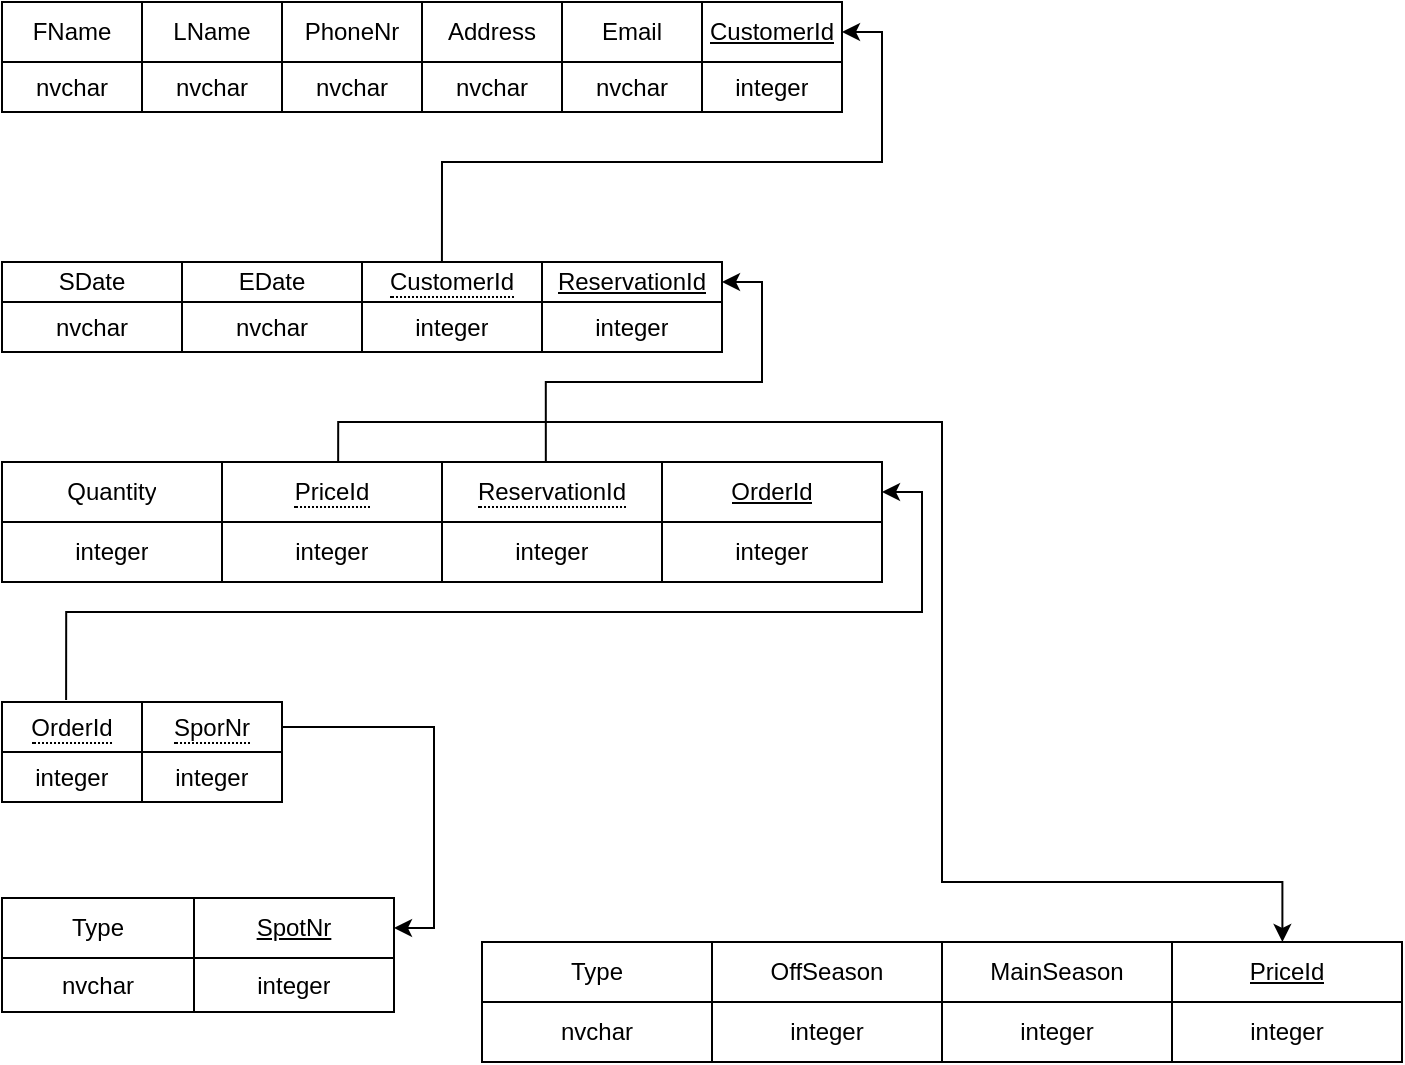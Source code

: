<mxfile version="15.3.8" type="device"><diagram id="tQJHUnWnZHZ0aZ3PGCRK" name="Page-1"><mxGraphModel dx="1422" dy="845" grid="0" gridSize="10" guides="1" tooltips="1" connect="1" arrows="1" fold="1" page="1" pageScale="1" pageWidth="827" pageHeight="1169" math="0" shadow="0"><root><mxCell id="0"/><mxCell id="1" parent="0"/><mxCell id="6qrHct2rIWOiaFqvZe8y-100" style="edgeStyle=orthogonalEdgeStyle;rounded=0;orthogonalLoop=1;jettySize=auto;html=1;entryX=0.611;entryY=0.05;entryDx=0;entryDy=0;entryPerimeter=0;exitX=1;exitY=0.5;exitDx=0;exitDy=0;startArrow=classic;startFill=1;endArrow=none;endFill=0;" parent="1" source="6qrHct2rIWOiaFqvZe8y-22" target="6qrHct2rIWOiaFqvZe8y-37" edge="1"><mxGeometry relative="1" as="geometry"/></mxCell><mxCell id="6qrHct2rIWOiaFqvZe8y-21" value="" style="shape=table;startSize=0;container=1;collapsible=0;childLayout=tableLayout;" parent="1" vertex="1"><mxGeometry x="110" y="80" width="420" height="55" as="geometry"/></mxCell><mxCell id="6qrHct2rIWOiaFqvZe8y-22" value="" style="shape=partialRectangle;collapsible=0;dropTarget=0;pointerEvents=0;fillColor=none;top=0;left=0;bottom=0;right=0;points=[[0,0.5],[1,0.5]];portConstraint=eastwest;" parent="6qrHct2rIWOiaFqvZe8y-21" vertex="1"><mxGeometry width="420" height="30" as="geometry"/></mxCell><mxCell id="6qrHct2rIWOiaFqvZe8y-23" value="FName" style="shape=partialRectangle;html=1;whiteSpace=wrap;connectable=0;overflow=hidden;fillColor=none;top=0;left=0;bottom=0;right=0;pointerEvents=1;" parent="6qrHct2rIWOiaFqvZe8y-22" vertex="1"><mxGeometry width="70" height="30" as="geometry"><mxRectangle width="70" height="30" as="alternateBounds"/></mxGeometry></mxCell><mxCell id="6qrHct2rIWOiaFqvZe8y-24" value="LName" style="shape=partialRectangle;html=1;whiteSpace=wrap;connectable=0;overflow=hidden;fillColor=none;top=0;left=0;bottom=0;right=0;pointerEvents=1;" parent="6qrHct2rIWOiaFqvZe8y-22" vertex="1"><mxGeometry x="70" width="70" height="30" as="geometry"><mxRectangle width="70" height="30" as="alternateBounds"/></mxGeometry></mxCell><mxCell id="6qrHct2rIWOiaFqvZe8y-25" value="PhoneNr" style="shape=partialRectangle;html=1;whiteSpace=wrap;connectable=0;overflow=hidden;fillColor=none;top=0;left=0;bottom=0;right=0;pointerEvents=1;" parent="6qrHct2rIWOiaFqvZe8y-22" vertex="1"><mxGeometry x="140" width="70" height="30" as="geometry"><mxRectangle width="70" height="30" as="alternateBounds"/></mxGeometry></mxCell><mxCell id="6qrHct2rIWOiaFqvZe8y-26" value="Address" style="shape=partialRectangle;html=1;whiteSpace=wrap;connectable=0;overflow=hidden;fillColor=none;top=0;left=0;bottom=0;right=0;pointerEvents=1;" parent="6qrHct2rIWOiaFqvZe8y-22" vertex="1"><mxGeometry x="210" width="70" height="30" as="geometry"><mxRectangle width="70" height="30" as="alternateBounds"/></mxGeometry></mxCell><mxCell id="6qrHct2rIWOiaFqvZe8y-27" value="Email" style="shape=partialRectangle;html=1;whiteSpace=wrap;connectable=0;overflow=hidden;fillColor=none;top=0;left=0;bottom=0;right=0;pointerEvents=1;" parent="6qrHct2rIWOiaFqvZe8y-22" vertex="1"><mxGeometry x="280" width="70" height="30" as="geometry"><mxRectangle width="70" height="30" as="alternateBounds"/></mxGeometry></mxCell><mxCell id="6qrHct2rIWOiaFqvZe8y-28" value="&lt;u&gt;CustomerId&lt;/u&gt;" style="shape=partialRectangle;html=1;whiteSpace=wrap;connectable=0;overflow=hidden;fillColor=none;top=0;left=0;bottom=0;right=0;pointerEvents=1;" parent="6qrHct2rIWOiaFqvZe8y-22" vertex="1"><mxGeometry x="350" width="70" height="30" as="geometry"><mxRectangle width="70" height="30" as="alternateBounds"/></mxGeometry></mxCell><mxCell id="6qrHct2rIWOiaFqvZe8y-29" value="" style="shape=partialRectangle;collapsible=0;dropTarget=0;pointerEvents=0;fillColor=none;top=0;left=0;bottom=0;right=0;points=[[0,0.5],[1,0.5]];portConstraint=eastwest;" parent="6qrHct2rIWOiaFqvZe8y-21" vertex="1"><mxGeometry y="30" width="420" height="25" as="geometry"/></mxCell><mxCell id="6qrHct2rIWOiaFqvZe8y-30" value="nvchar" style="shape=partialRectangle;html=1;whiteSpace=wrap;connectable=0;overflow=hidden;fillColor=none;top=0;left=0;bottom=0;right=0;pointerEvents=1;" parent="6qrHct2rIWOiaFqvZe8y-29" vertex="1"><mxGeometry width="70" height="25" as="geometry"><mxRectangle width="70" height="25" as="alternateBounds"/></mxGeometry></mxCell><mxCell id="6qrHct2rIWOiaFqvZe8y-31" value="nvchar" style="shape=partialRectangle;html=1;whiteSpace=wrap;connectable=0;overflow=hidden;fillColor=none;top=0;left=0;bottom=0;right=0;pointerEvents=1;" parent="6qrHct2rIWOiaFqvZe8y-29" vertex="1"><mxGeometry x="70" width="70" height="25" as="geometry"><mxRectangle width="70" height="25" as="alternateBounds"/></mxGeometry></mxCell><mxCell id="6qrHct2rIWOiaFqvZe8y-32" value="nvchar" style="shape=partialRectangle;html=1;whiteSpace=wrap;connectable=0;overflow=hidden;fillColor=none;top=0;left=0;bottom=0;right=0;pointerEvents=1;" parent="6qrHct2rIWOiaFqvZe8y-29" vertex="1"><mxGeometry x="140" width="70" height="25" as="geometry"><mxRectangle width="70" height="25" as="alternateBounds"/></mxGeometry></mxCell><mxCell id="6qrHct2rIWOiaFqvZe8y-33" value="nvchar" style="shape=partialRectangle;html=1;whiteSpace=wrap;connectable=0;overflow=hidden;fillColor=none;top=0;left=0;bottom=0;right=0;pointerEvents=1;" parent="6qrHct2rIWOiaFqvZe8y-29" vertex="1"><mxGeometry x="210" width="70" height="25" as="geometry"><mxRectangle width="70" height="25" as="alternateBounds"/></mxGeometry></mxCell><mxCell id="6qrHct2rIWOiaFqvZe8y-34" value="nvchar" style="shape=partialRectangle;html=1;whiteSpace=wrap;connectable=0;overflow=hidden;fillColor=none;top=0;left=0;bottom=0;right=0;pointerEvents=1;" parent="6qrHct2rIWOiaFqvZe8y-29" vertex="1"><mxGeometry x="280" width="70" height="25" as="geometry"><mxRectangle width="70" height="25" as="alternateBounds"/></mxGeometry></mxCell><mxCell id="6qrHct2rIWOiaFqvZe8y-35" value="integer" style="shape=partialRectangle;html=1;whiteSpace=wrap;connectable=0;overflow=hidden;fillColor=none;top=0;left=0;bottom=0;right=0;pointerEvents=1;" parent="6qrHct2rIWOiaFqvZe8y-29" vertex="1"><mxGeometry x="350" width="70" height="25" as="geometry"><mxRectangle width="70" height="25" as="alternateBounds"/></mxGeometry></mxCell><mxCell id="6qrHct2rIWOiaFqvZe8y-36" value="" style="shape=table;startSize=0;container=1;collapsible=0;childLayout=tableLayout;" parent="1" vertex="1"><mxGeometry x="110" y="210" width="360" height="45.0" as="geometry"/></mxCell><mxCell id="6qrHct2rIWOiaFqvZe8y-37" value="" style="shape=partialRectangle;collapsible=0;dropTarget=0;pointerEvents=0;fillColor=none;top=0;left=0;bottom=0;right=0;points=[[0,0.5],[1,0.5]];portConstraint=eastwest;" parent="6qrHct2rIWOiaFqvZe8y-36" vertex="1"><mxGeometry width="360" height="20" as="geometry"/></mxCell><mxCell id="6qrHct2rIWOiaFqvZe8y-38" value="SDate" style="shape=partialRectangle;html=1;whiteSpace=wrap;connectable=0;overflow=hidden;fillColor=none;top=0;left=0;bottom=0;right=0;pointerEvents=1;" parent="6qrHct2rIWOiaFqvZe8y-37" vertex="1"><mxGeometry width="90" height="20" as="geometry"><mxRectangle width="90" height="20" as="alternateBounds"/></mxGeometry></mxCell><mxCell id="6qrHct2rIWOiaFqvZe8y-39" value="EDate" style="shape=partialRectangle;html=1;whiteSpace=wrap;connectable=0;overflow=hidden;fillColor=none;top=0;left=0;bottom=0;right=0;pointerEvents=1;" parent="6qrHct2rIWOiaFqvZe8y-37" vertex="1"><mxGeometry x="90" width="90" height="20" as="geometry"><mxRectangle width="90" height="20" as="alternateBounds"/></mxGeometry></mxCell><mxCell id="6qrHct2rIWOiaFqvZe8y-40" value="&lt;div style=&quot;border-bottom: 1px dotted black&quot;&gt;CustomerId&lt;/div&gt;" style="shape=partialRectangle;html=1;whiteSpace=wrap;connectable=0;overflow=hidden;fillColor=none;top=0;left=0;bottom=0;right=0;pointerEvents=1;" parent="6qrHct2rIWOiaFqvZe8y-37" vertex="1"><mxGeometry x="180" width="90" height="20" as="geometry"><mxRectangle width="90" height="20" as="alternateBounds"/></mxGeometry></mxCell><mxCell id="6qrHct2rIWOiaFqvZe8y-41" value="&lt;u&gt;ReservationId&lt;/u&gt;" style="shape=partialRectangle;html=1;whiteSpace=wrap;connectable=0;overflow=hidden;fillColor=none;top=0;left=0;bottom=0;right=0;pointerEvents=1;" parent="6qrHct2rIWOiaFqvZe8y-37" vertex="1"><mxGeometry x="270" width="90" height="20" as="geometry"><mxRectangle width="90" height="20" as="alternateBounds"/></mxGeometry></mxCell><mxCell id="6qrHct2rIWOiaFqvZe8y-42" value="" style="shape=partialRectangle;collapsible=0;dropTarget=0;pointerEvents=0;fillColor=none;top=0;left=0;bottom=0;right=0;points=[[0,0.5],[1,0.5]];portConstraint=eastwest;" parent="6qrHct2rIWOiaFqvZe8y-36" vertex="1"><mxGeometry y="20" width="360" height="25" as="geometry"/></mxCell><mxCell id="6qrHct2rIWOiaFqvZe8y-43" value="nvchar" style="shape=partialRectangle;html=1;whiteSpace=wrap;connectable=0;overflow=hidden;fillColor=none;top=0;left=0;bottom=0;right=0;pointerEvents=1;" parent="6qrHct2rIWOiaFqvZe8y-42" vertex="1"><mxGeometry width="90" height="25" as="geometry"><mxRectangle width="90" height="25" as="alternateBounds"/></mxGeometry></mxCell><mxCell id="6qrHct2rIWOiaFqvZe8y-44" value="nvchar" style="shape=partialRectangle;html=1;whiteSpace=wrap;connectable=0;overflow=hidden;fillColor=none;top=0;left=0;bottom=0;right=0;pointerEvents=1;" parent="6qrHct2rIWOiaFqvZe8y-42" vertex="1"><mxGeometry x="90" width="90" height="25" as="geometry"><mxRectangle width="90" height="25" as="alternateBounds"/></mxGeometry></mxCell><mxCell id="6qrHct2rIWOiaFqvZe8y-45" value="integer" style="shape=partialRectangle;html=1;whiteSpace=wrap;connectable=0;overflow=hidden;fillColor=none;top=0;left=0;bottom=0;right=0;pointerEvents=1;" parent="6qrHct2rIWOiaFqvZe8y-42" vertex="1"><mxGeometry x="180" width="90" height="25" as="geometry"><mxRectangle width="90" height="25" as="alternateBounds"/></mxGeometry></mxCell><mxCell id="6qrHct2rIWOiaFqvZe8y-46" value="integer" style="shape=partialRectangle;html=1;whiteSpace=wrap;connectable=0;overflow=hidden;fillColor=none;top=0;left=0;bottom=0;right=0;pointerEvents=1;" parent="6qrHct2rIWOiaFqvZe8y-42" vertex="1"><mxGeometry x="270" width="90" height="25" as="geometry"><mxRectangle width="90" height="25" as="alternateBounds"/></mxGeometry></mxCell><mxCell id="6qrHct2rIWOiaFqvZe8y-47" value="" style="shape=table;startSize=0;container=1;collapsible=0;childLayout=tableLayout;" parent="1" vertex="1"><mxGeometry x="110" y="528" width="196" height="57" as="geometry"/></mxCell><mxCell id="6qrHct2rIWOiaFqvZe8y-48" value="" style="shape=partialRectangle;collapsible=0;dropTarget=0;pointerEvents=0;fillColor=none;top=0;left=0;bottom=0;right=0;points=[[0,0.5],[1,0.5]];portConstraint=eastwest;" parent="6qrHct2rIWOiaFqvZe8y-47" vertex="1"><mxGeometry width="196" height="30" as="geometry"/></mxCell><mxCell id="6qrHct2rIWOiaFqvZe8y-49" value="Type" style="shape=partialRectangle;html=1;whiteSpace=wrap;connectable=0;overflow=hidden;fillColor=none;top=0;left=0;bottom=0;right=0;pointerEvents=1;" parent="6qrHct2rIWOiaFqvZe8y-48" vertex="1"><mxGeometry width="96" height="30" as="geometry"><mxRectangle width="96" height="30" as="alternateBounds"/></mxGeometry></mxCell><mxCell id="6qrHct2rIWOiaFqvZe8y-51" value="&lt;u&gt;SpotNr&lt;/u&gt;" style="shape=partialRectangle;html=1;whiteSpace=wrap;connectable=0;overflow=hidden;fillColor=none;top=0;left=0;bottom=0;right=0;pointerEvents=1;" parent="6qrHct2rIWOiaFqvZe8y-48" vertex="1"><mxGeometry x="96" width="100" height="30" as="geometry"><mxRectangle width="100" height="30" as="alternateBounds"/></mxGeometry></mxCell><mxCell id="6qrHct2rIWOiaFqvZe8y-52" value="" style="shape=partialRectangle;collapsible=0;dropTarget=0;pointerEvents=0;fillColor=none;top=0;left=0;bottom=0;right=0;points=[[0,0.5],[1,0.5]];portConstraint=eastwest;" parent="6qrHct2rIWOiaFqvZe8y-47" vertex="1"><mxGeometry y="30" width="196" height="27" as="geometry"/></mxCell><mxCell id="6qrHct2rIWOiaFqvZe8y-53" value="nvchar" style="shape=partialRectangle;html=1;whiteSpace=wrap;connectable=0;overflow=hidden;fillColor=none;top=0;left=0;bottom=0;right=0;pointerEvents=1;" parent="6qrHct2rIWOiaFqvZe8y-52" vertex="1"><mxGeometry width="96" height="27" as="geometry"><mxRectangle width="96" height="27" as="alternateBounds"/></mxGeometry></mxCell><mxCell id="6qrHct2rIWOiaFqvZe8y-55" value="integer" style="shape=partialRectangle;html=1;whiteSpace=wrap;connectable=0;overflow=hidden;fillColor=none;top=0;left=0;bottom=0;right=0;pointerEvents=1;" parent="6qrHct2rIWOiaFqvZe8y-52" vertex="1"><mxGeometry x="96" width="100" height="27" as="geometry"><mxRectangle width="100" height="27" as="alternateBounds"/></mxGeometry></mxCell><mxCell id="6qrHct2rIWOiaFqvZe8y-102" style="edgeStyle=orthogonalEdgeStyle;rounded=0;orthogonalLoop=1;jettySize=auto;html=1;startArrow=none;startFill=0;endArrow=classic;endFill=1;exitX=0.618;exitY=0;exitDx=0;exitDy=0;exitPerimeter=0;" parent="1" source="6qrHct2rIWOiaFqvZe8y-61" target="6qrHct2rIWOiaFqvZe8y-37" edge="1"><mxGeometry relative="1" as="geometry"/></mxCell><mxCell id="6qrHct2rIWOiaFqvZe8y-105" style="edgeStyle=orthogonalEdgeStyle;rounded=0;orthogonalLoop=1;jettySize=auto;html=1;entryX=0.87;entryY=0;entryDx=0;entryDy=0;entryPerimeter=0;startArrow=none;startFill=0;endArrow=classic;endFill=1;exitX=0.382;exitY=0;exitDx=0;exitDy=0;exitPerimeter=0;" parent="1" source="6qrHct2rIWOiaFqvZe8y-61" target="6qrHct2rIWOiaFqvZe8y-71" edge="1"><mxGeometry relative="1" as="geometry"><Array as="points"><mxPoint x="278" y="290"/><mxPoint x="580" y="290"/><mxPoint x="580" y="520"/><mxPoint x="750" y="520"/></Array></mxGeometry></mxCell><mxCell id="6qrHct2rIWOiaFqvZe8y-60" value="" style="shape=table;startSize=0;container=1;collapsible=0;childLayout=tableLayout;" parent="1" vertex="1"><mxGeometry x="110" y="310" width="440" height="60" as="geometry"/></mxCell><mxCell id="6qrHct2rIWOiaFqvZe8y-61" value="" style="shape=partialRectangle;collapsible=0;dropTarget=0;pointerEvents=0;fillColor=none;top=0;left=0;bottom=0;right=0;points=[[0,0.5],[1,0.5]];portConstraint=eastwest;" parent="6qrHct2rIWOiaFqvZe8y-60" vertex="1"><mxGeometry width="440" height="30" as="geometry"/></mxCell><mxCell id="6qrHct2rIWOiaFqvZe8y-62" value="Quantity" style="shape=partialRectangle;html=1;whiteSpace=wrap;connectable=0;overflow=hidden;fillColor=none;top=0;left=0;bottom=0;right=0;pointerEvents=1;" parent="6qrHct2rIWOiaFqvZe8y-61" vertex="1"><mxGeometry width="110" height="30" as="geometry"><mxRectangle width="110" height="30" as="alternateBounds"/></mxGeometry></mxCell><mxCell id="6qrHct2rIWOiaFqvZe8y-63" value="&lt;div style=&quot;border-bottom: 1px dotted&quot;&gt;PriceId&lt;/div&gt;" style="shape=partialRectangle;html=1;whiteSpace=wrap;connectable=0;overflow=hidden;fillColor=none;top=0;left=0;bottom=0;right=0;pointerEvents=1;" parent="6qrHct2rIWOiaFqvZe8y-61" vertex="1"><mxGeometry x="110" width="110" height="30" as="geometry"><mxRectangle width="110" height="30" as="alternateBounds"/></mxGeometry></mxCell><mxCell id="6qrHct2rIWOiaFqvZe8y-83" value="&lt;div style=&quot;border-bottom: 1px dotted&quot;&gt;ReservationId&lt;/div&gt;" style="shape=partialRectangle;html=1;whiteSpace=wrap;connectable=0;overflow=hidden;fillColor=none;top=0;left=0;bottom=0;right=0;pointerEvents=1;" parent="6qrHct2rIWOiaFqvZe8y-61" vertex="1"><mxGeometry x="220" width="110" height="30" as="geometry"><mxRectangle width="110" height="30" as="alternateBounds"/></mxGeometry></mxCell><mxCell id="6qrHct2rIWOiaFqvZe8y-64" value="&lt;u&gt;OrderId&lt;/u&gt;" style="shape=partialRectangle;html=1;whiteSpace=wrap;connectable=0;overflow=hidden;fillColor=none;top=0;left=0;bottom=0;right=0;pointerEvents=1;" parent="6qrHct2rIWOiaFqvZe8y-61" vertex="1"><mxGeometry x="330" width="110" height="30" as="geometry"><mxRectangle width="110" height="30" as="alternateBounds"/></mxGeometry></mxCell><mxCell id="6qrHct2rIWOiaFqvZe8y-65" value="" style="shape=partialRectangle;collapsible=0;dropTarget=0;pointerEvents=0;fillColor=none;top=0;left=0;bottom=0;right=0;points=[[0,0.5],[1,0.5]];portConstraint=eastwest;" parent="6qrHct2rIWOiaFqvZe8y-60" vertex="1"><mxGeometry y="30" width="440" height="30" as="geometry"/></mxCell><mxCell id="6qrHct2rIWOiaFqvZe8y-66" value="integer" style="shape=partialRectangle;html=1;whiteSpace=wrap;connectable=0;overflow=hidden;fillColor=none;top=0;left=0;bottom=0;right=0;pointerEvents=1;" parent="6qrHct2rIWOiaFqvZe8y-65" vertex="1"><mxGeometry width="110" height="30" as="geometry"><mxRectangle width="110" height="30" as="alternateBounds"/></mxGeometry></mxCell><mxCell id="6qrHct2rIWOiaFqvZe8y-67" value="integer" style="shape=partialRectangle;html=1;whiteSpace=wrap;connectable=0;overflow=hidden;fillColor=none;top=0;left=0;bottom=0;right=0;pointerEvents=1;" parent="6qrHct2rIWOiaFqvZe8y-65" vertex="1"><mxGeometry x="110" width="110" height="30" as="geometry"><mxRectangle width="110" height="30" as="alternateBounds"/></mxGeometry></mxCell><mxCell id="6qrHct2rIWOiaFqvZe8y-84" value="integer" style="shape=partialRectangle;html=1;whiteSpace=wrap;connectable=0;overflow=hidden;fillColor=none;top=0;left=0;bottom=0;right=0;pointerEvents=1;" parent="6qrHct2rIWOiaFqvZe8y-65" vertex="1"><mxGeometry x="220" width="110" height="30" as="geometry"><mxRectangle width="110" height="30" as="alternateBounds"/></mxGeometry></mxCell><mxCell id="6qrHct2rIWOiaFqvZe8y-68" value="integer" style="shape=partialRectangle;html=1;whiteSpace=wrap;connectable=0;overflow=hidden;fillColor=none;top=0;left=0;bottom=0;right=0;pointerEvents=1;" parent="6qrHct2rIWOiaFqvZe8y-65" vertex="1"><mxGeometry x="330" width="110" height="30" as="geometry"><mxRectangle width="110" height="30" as="alternateBounds"/></mxGeometry></mxCell><mxCell id="6qrHct2rIWOiaFqvZe8y-70" value="" style="shape=table;startSize=0;container=1;collapsible=0;childLayout=tableLayout;" parent="1" vertex="1"><mxGeometry x="350" y="550" width="460" height="60" as="geometry"/></mxCell><mxCell id="6qrHct2rIWOiaFqvZe8y-71" value="" style="shape=partialRectangle;collapsible=0;dropTarget=0;pointerEvents=0;fillColor=none;top=0;left=0;bottom=0;right=0;points=[[0,0.5],[1,0.5]];portConstraint=eastwest;" parent="6qrHct2rIWOiaFqvZe8y-70" vertex="1"><mxGeometry width="460" height="30" as="geometry"/></mxCell><mxCell id="6qrHct2rIWOiaFqvZe8y-72" value="Type" style="shape=partialRectangle;html=1;whiteSpace=wrap;connectable=0;overflow=hidden;fillColor=none;top=0;left=0;bottom=0;right=0;pointerEvents=1;" parent="6qrHct2rIWOiaFqvZe8y-71" vertex="1"><mxGeometry width="115" height="30" as="geometry"><mxRectangle width="115" height="30" as="alternateBounds"/></mxGeometry></mxCell><mxCell id="6qrHct2rIWOiaFqvZe8y-73" value="OffSeason" style="shape=partialRectangle;html=1;whiteSpace=wrap;connectable=0;overflow=hidden;fillColor=none;top=0;left=0;bottom=0;right=0;pointerEvents=1;" parent="6qrHct2rIWOiaFqvZe8y-71" vertex="1"><mxGeometry x="115" width="115" height="30" as="geometry"><mxRectangle width="115" height="30" as="alternateBounds"/></mxGeometry></mxCell><mxCell id="6qrHct2rIWOiaFqvZe8y-74" value="MainSeason" style="shape=partialRectangle;html=1;whiteSpace=wrap;connectable=0;overflow=hidden;fillColor=none;top=0;left=0;bottom=0;right=0;pointerEvents=1;" parent="6qrHct2rIWOiaFqvZe8y-71" vertex="1"><mxGeometry x="230" width="115" height="30" as="geometry"><mxRectangle width="115" height="30" as="alternateBounds"/></mxGeometry></mxCell><mxCell id="6qrHct2rIWOiaFqvZe8y-75" value="&lt;u&gt;PriceId&lt;/u&gt;" style="shape=partialRectangle;html=1;whiteSpace=wrap;connectable=0;overflow=hidden;fillColor=none;top=0;left=0;bottom=0;right=0;pointerEvents=1;" parent="6qrHct2rIWOiaFqvZe8y-71" vertex="1"><mxGeometry x="345" width="115" height="30" as="geometry"><mxRectangle width="115" height="30" as="alternateBounds"/></mxGeometry></mxCell><mxCell id="6qrHct2rIWOiaFqvZe8y-76" value="" style="shape=partialRectangle;collapsible=0;dropTarget=0;pointerEvents=0;fillColor=none;top=0;left=0;bottom=0;right=0;points=[[0,0.5],[1,0.5]];portConstraint=eastwest;" parent="6qrHct2rIWOiaFqvZe8y-70" vertex="1"><mxGeometry y="30" width="460" height="30" as="geometry"/></mxCell><mxCell id="6qrHct2rIWOiaFqvZe8y-77" value="nvchar" style="shape=partialRectangle;html=1;whiteSpace=wrap;connectable=0;overflow=hidden;fillColor=none;top=0;left=0;bottom=0;right=0;pointerEvents=1;" parent="6qrHct2rIWOiaFqvZe8y-76" vertex="1"><mxGeometry width="115" height="30" as="geometry"><mxRectangle width="115" height="30" as="alternateBounds"/></mxGeometry></mxCell><mxCell id="6qrHct2rIWOiaFqvZe8y-78" value="integer" style="shape=partialRectangle;html=1;whiteSpace=wrap;connectable=0;overflow=hidden;fillColor=none;top=0;left=0;bottom=0;right=0;pointerEvents=1;" parent="6qrHct2rIWOiaFqvZe8y-76" vertex="1"><mxGeometry x="115" width="115" height="30" as="geometry"><mxRectangle width="115" height="30" as="alternateBounds"/></mxGeometry></mxCell><mxCell id="6qrHct2rIWOiaFqvZe8y-79" value="integer" style="shape=partialRectangle;html=1;whiteSpace=wrap;connectable=0;overflow=hidden;fillColor=none;top=0;left=0;bottom=0;right=0;pointerEvents=1;" parent="6qrHct2rIWOiaFqvZe8y-76" vertex="1"><mxGeometry x="230" width="115" height="30" as="geometry"><mxRectangle width="115" height="30" as="alternateBounds"/></mxGeometry></mxCell><mxCell id="6qrHct2rIWOiaFqvZe8y-80" value="integer" style="shape=partialRectangle;html=1;whiteSpace=wrap;connectable=0;overflow=hidden;fillColor=none;top=0;left=0;bottom=0;right=0;pointerEvents=1;" parent="6qrHct2rIWOiaFqvZe8y-76" vertex="1"><mxGeometry x="345" width="115" height="30" as="geometry"><mxRectangle width="115" height="30" as="alternateBounds"/></mxGeometry></mxCell><mxCell id="6qrHct2rIWOiaFqvZe8y-103" style="edgeStyle=orthogonalEdgeStyle;rounded=0;orthogonalLoop=1;jettySize=auto;html=1;startArrow=none;startFill=0;endArrow=classic;endFill=1;entryX=1;entryY=0.5;entryDx=0;entryDy=0;exitX=0.229;exitY=-0.04;exitDx=0;exitDy=0;exitPerimeter=0;" parent="1" source="6qrHct2rIWOiaFqvZe8y-93" target="6qrHct2rIWOiaFqvZe8y-61" edge="1"><mxGeometry relative="1" as="geometry"><mxPoint x="600" y="330" as="targetPoint"/></mxGeometry></mxCell><mxCell id="6qrHct2rIWOiaFqvZe8y-92" value="" style="shape=table;startSize=0;container=1;collapsible=0;childLayout=tableLayout;" parent="1" vertex="1"><mxGeometry x="110" y="430" width="140" height="50" as="geometry"/></mxCell><mxCell id="6qrHct2rIWOiaFqvZe8y-93" value="" style="shape=partialRectangle;collapsible=0;dropTarget=0;pointerEvents=0;fillColor=none;top=0;left=0;bottom=0;right=0;points=[[0,0.5],[1,0.5]];portConstraint=eastwest;" parent="6qrHct2rIWOiaFqvZe8y-92" vertex="1"><mxGeometry width="140" height="25" as="geometry"/></mxCell><mxCell id="6qrHct2rIWOiaFqvZe8y-94" value="&lt;div style=&quot;border-bottom: 1px dotted&quot;&gt;OrderId&lt;/div&gt;" style="shape=partialRectangle;html=1;whiteSpace=wrap;connectable=0;overflow=hidden;fillColor=none;top=0;left=0;bottom=0;right=0;pointerEvents=1;" parent="6qrHct2rIWOiaFqvZe8y-93" vertex="1"><mxGeometry width="70" height="25" as="geometry"><mxRectangle width="70" height="25" as="alternateBounds"/></mxGeometry></mxCell><mxCell id="6qrHct2rIWOiaFqvZe8y-95" value="&lt;div style=&quot;border-bottom: 1px dotted&quot;&gt;SporNr&lt;/div&gt;" style="shape=partialRectangle;html=1;whiteSpace=wrap;connectable=0;overflow=hidden;fillColor=none;top=0;left=0;bottom=0;right=0;pointerEvents=1;" parent="6qrHct2rIWOiaFqvZe8y-93" vertex="1"><mxGeometry x="70" width="70" height="25" as="geometry"><mxRectangle width="70" height="25" as="alternateBounds"/></mxGeometry></mxCell><mxCell id="6qrHct2rIWOiaFqvZe8y-96" value="" style="shape=partialRectangle;collapsible=0;dropTarget=0;pointerEvents=0;fillColor=none;top=0;left=0;bottom=0;right=0;points=[[0,0.5],[1,0.5]];portConstraint=eastwest;" parent="6qrHct2rIWOiaFqvZe8y-92" vertex="1"><mxGeometry y="25" width="140" height="25" as="geometry"/></mxCell><mxCell id="6qrHct2rIWOiaFqvZe8y-97" value="integer" style="shape=partialRectangle;html=1;whiteSpace=wrap;connectable=0;overflow=hidden;fillColor=none;top=0;left=0;bottom=0;right=0;pointerEvents=1;" parent="6qrHct2rIWOiaFqvZe8y-96" vertex="1"><mxGeometry width="70" height="25" as="geometry"><mxRectangle width="70" height="25" as="alternateBounds"/></mxGeometry></mxCell><mxCell id="6qrHct2rIWOiaFqvZe8y-98" value="integer" style="shape=partialRectangle;html=1;whiteSpace=wrap;connectable=0;overflow=hidden;fillColor=none;top=0;left=0;bottom=0;right=0;pointerEvents=1;" parent="6qrHct2rIWOiaFqvZe8y-96" vertex="1"><mxGeometry x="70" width="70" height="25" as="geometry"><mxRectangle width="70" height="25" as="alternateBounds"/></mxGeometry></mxCell><mxCell id="6qrHct2rIWOiaFqvZe8y-104" style="edgeStyle=orthogonalEdgeStyle;rounded=0;orthogonalLoop=1;jettySize=auto;html=1;entryX=1;entryY=0.5;entryDx=0;entryDy=0;startArrow=none;startFill=0;endArrow=classic;endFill=1;" parent="1" source="6qrHct2rIWOiaFqvZe8y-93" target="6qrHct2rIWOiaFqvZe8y-48" edge="1"><mxGeometry relative="1" as="geometry"/></mxCell></root></mxGraphModel></diagram></mxfile>